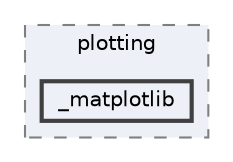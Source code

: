 digraph "/home/jam/Research/IRES-2025/dev/src/llm-scripts/testing/hypothesis-testing/hyp-env/lib/python3.12/site-packages/pandas/plotting/_matplotlib"
{
 // LATEX_PDF_SIZE
  bgcolor="transparent";
  edge [fontname=Helvetica,fontsize=10,labelfontname=Helvetica,labelfontsize=10];
  node [fontname=Helvetica,fontsize=10,shape=box,height=0.2,width=0.4];
  compound=true
  subgraph clusterdir_c198373627eff46c9a67a88ed39a45af {
    graph [ bgcolor="#edf0f7", pencolor="grey50", label="plotting", fontname=Helvetica,fontsize=10 style="filled,dashed", URL="dir_c198373627eff46c9a67a88ed39a45af.html",tooltip=""]
  dir_26931119b16672f13a7e78bc84dee7c9 [label="_matplotlib", fillcolor="#edf0f7", color="grey25", style="filled,bold", URL="dir_26931119b16672f13a7e78bc84dee7c9.html",tooltip=""];
  }
}
